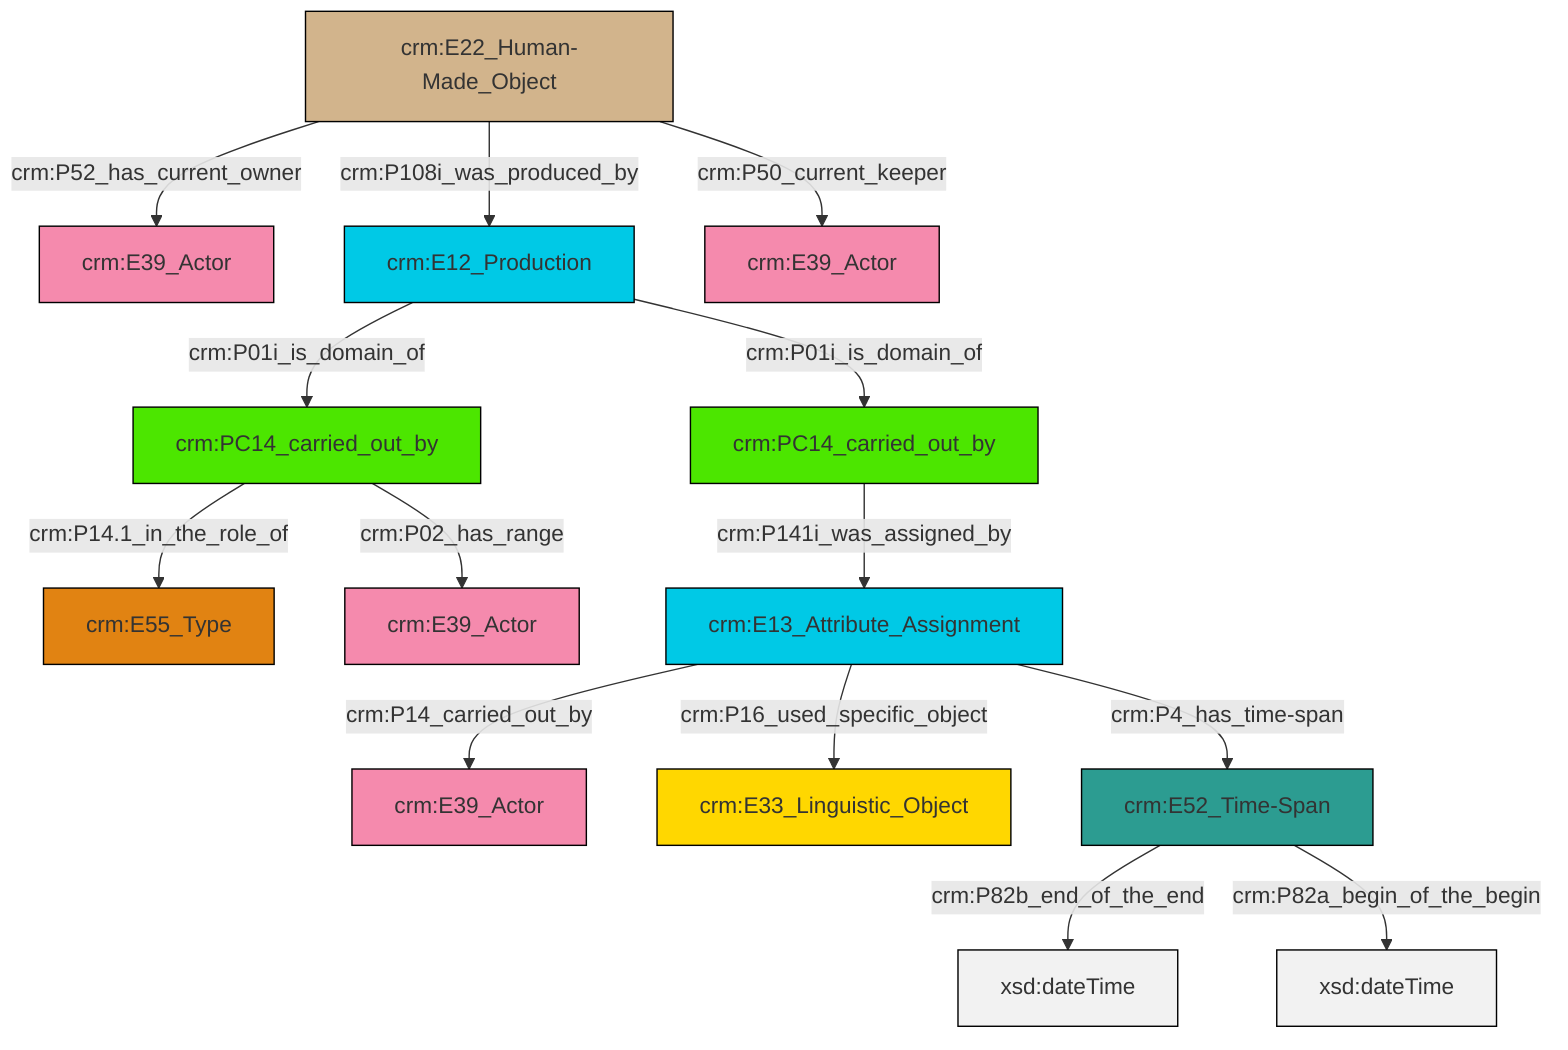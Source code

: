 graph TD
classDef Literal fill:#f2f2f2,stroke:#000000;
classDef CRM_Entity fill:#FFFFFF,stroke:#000000;
classDef Temporal_Entity fill:#00C9E6, stroke:#000000;
classDef Type fill:#E18312, stroke:#000000;
classDef Time-Span fill:#2C9C91, stroke:#000000;
classDef Appellation fill:#FFEB7F, stroke:#000000;
classDef Place fill:#008836, stroke:#000000;
classDef Persistent_Item fill:#B266B2, stroke:#000000;
classDef Conceptual_Object fill:#FFD700, stroke:#000000;
classDef Physical_Thing fill:#D2B48C, stroke:#000000;
classDef Actor fill:#f58aad, stroke:#000000;
classDef PC_Classes fill:#4ce600, stroke:#000000;
classDef Multi fill:#cccccc,stroke:#000000;

8["crm:E13_Attribute_Assignment"]:::Temporal_Entity -->|crm:P14_carried_out_by| 9["crm:E39_Actor"]:::Actor
6["crm:E52_Time-Span"]:::Time-Span -->|crm:P82b_end_of_the_end| 15[xsd:dateTime]:::Literal
17["crm:PC14_carried_out_by"]:::PC_Classes -->|crm:P141i_was_assigned_by| 8["crm:E13_Attribute_Assignment"]:::Temporal_Entity
18["crm:E12_Production"]:::Temporal_Entity -->|crm:P01i_is_domain_of| 4["crm:PC14_carried_out_by"]:::PC_Classes
2["crm:E22_Human-Made_Object"]:::Physical_Thing -->|crm:P52_has_current_owner| 12["crm:E39_Actor"]:::Actor
4["crm:PC14_carried_out_by"]:::PC_Classes -->|crm:P14.1_in_the_role_of| 19["crm:E55_Type"]:::Type
18["crm:E12_Production"]:::Temporal_Entity -->|crm:P01i_is_domain_of| 17["crm:PC14_carried_out_by"]:::PC_Classes
4["crm:PC14_carried_out_by"]:::PC_Classes -->|crm:P02_has_range| 0["crm:E39_Actor"]:::Actor
8["crm:E13_Attribute_Assignment"]:::Temporal_Entity -->|crm:P16_used_specific_object| 21["crm:E33_Linguistic_Object"]:::Conceptual_Object
8["crm:E13_Attribute_Assignment"]:::Temporal_Entity -->|crm:P4_has_time-span| 6["crm:E52_Time-Span"]:::Time-Span
6["crm:E52_Time-Span"]:::Time-Span -->|crm:P82a_begin_of_the_begin| 24[xsd:dateTime]:::Literal
2["crm:E22_Human-Made_Object"]:::Physical_Thing -->|crm:P108i_was_produced_by| 18["crm:E12_Production"]:::Temporal_Entity
2["crm:E22_Human-Made_Object"]:::Physical_Thing -->|crm:P50_current_keeper| 10["crm:E39_Actor"]:::Actor